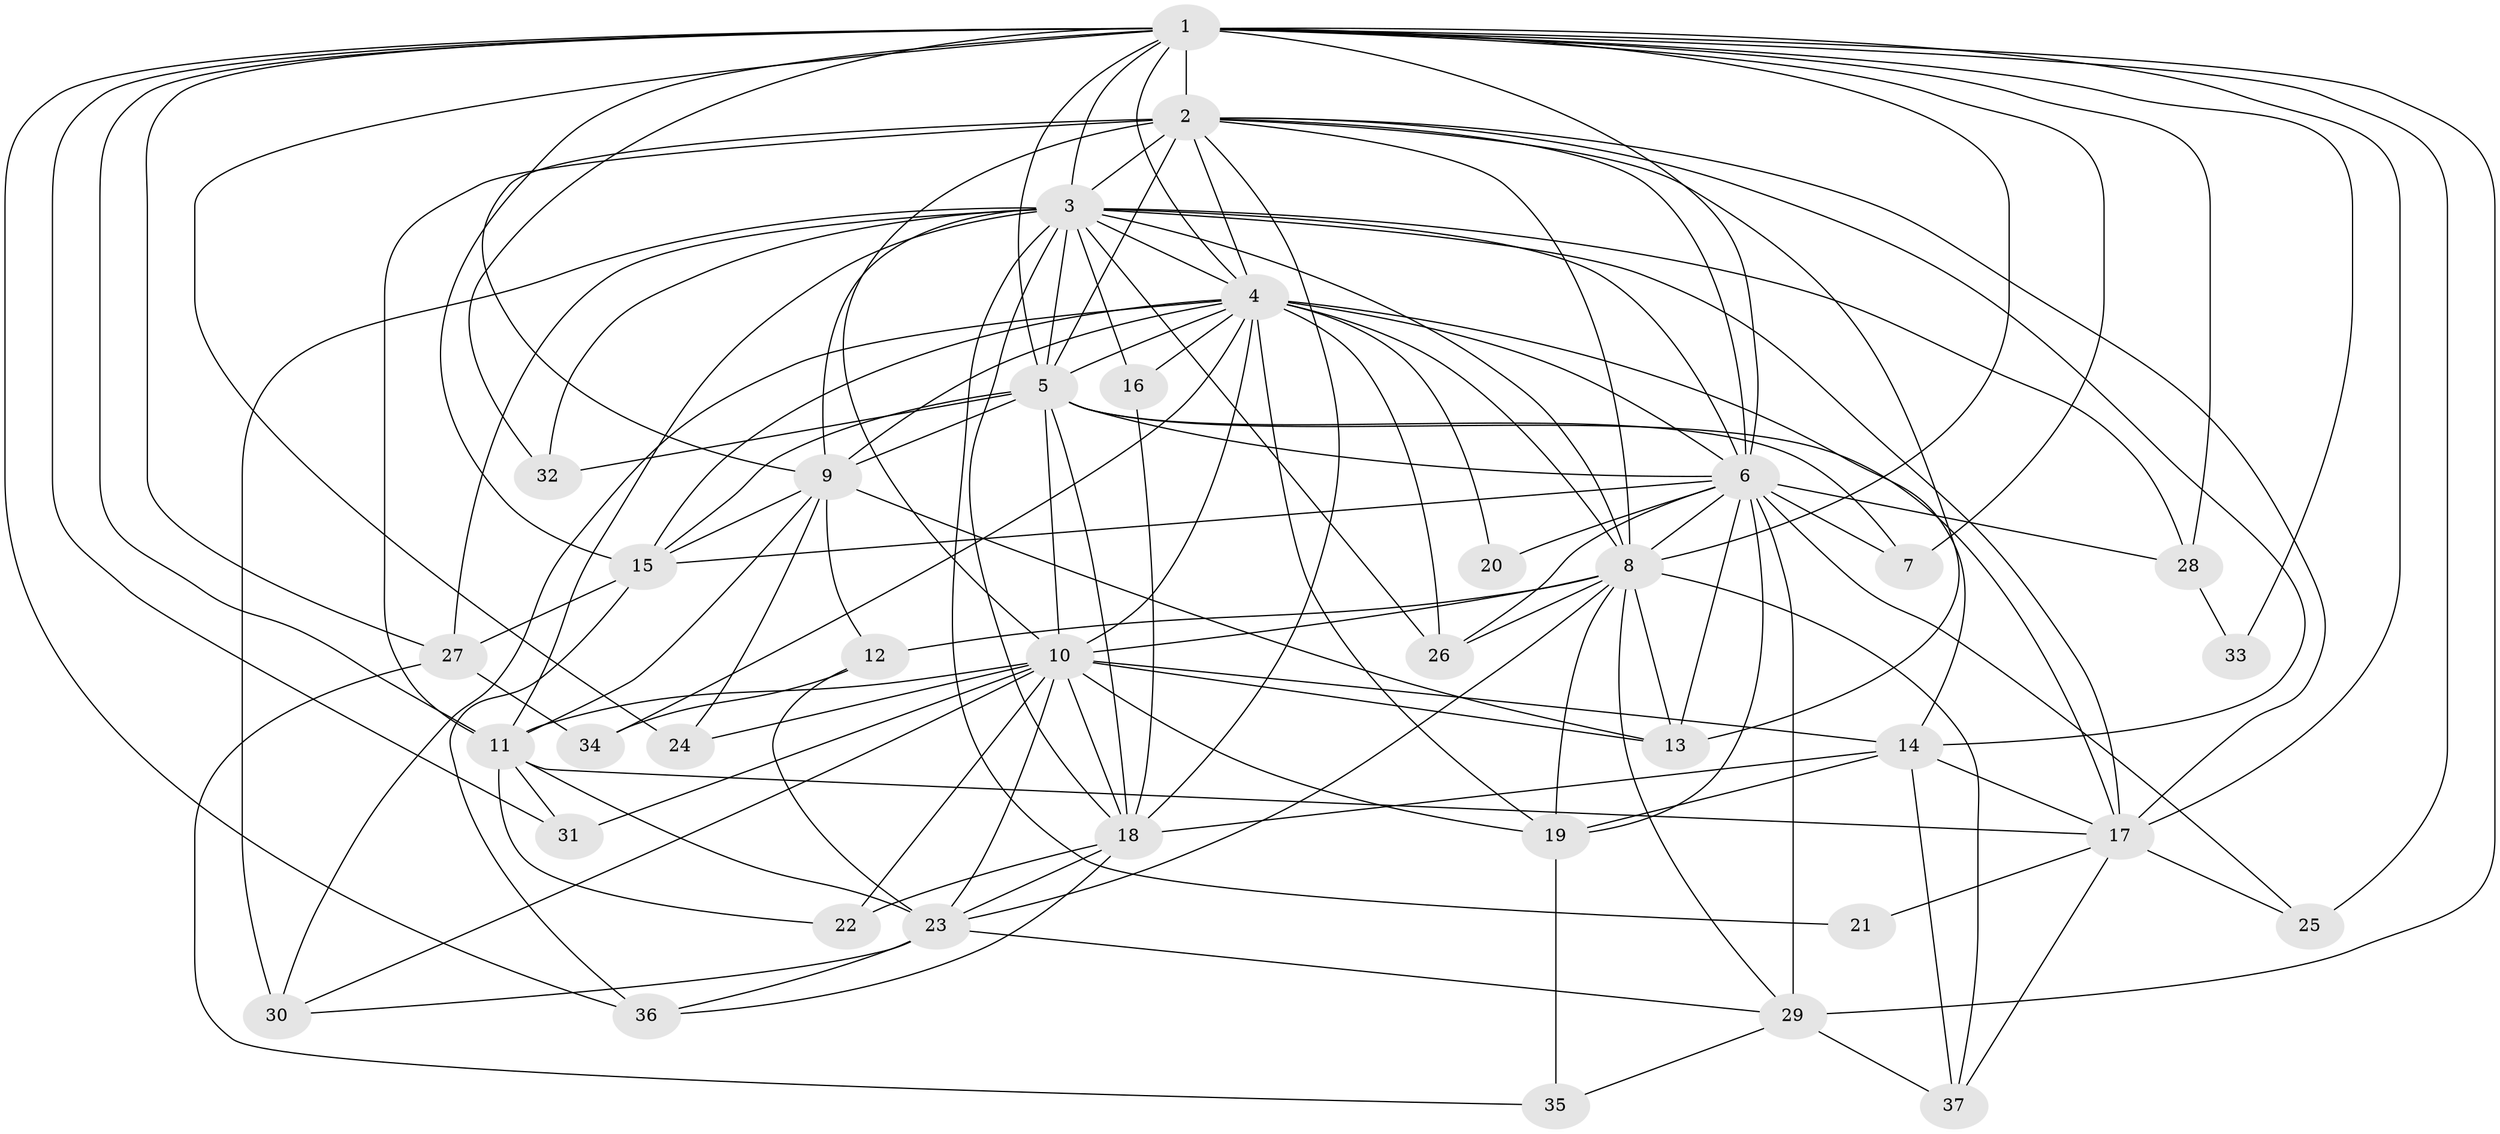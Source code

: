 // original degree distribution, {22: 0.016260162601626018, 16: 0.008130081300813009, 23: 0.016260162601626018, 27: 0.008130081300813009, 25: 0.016260162601626018, 20: 0.008130081300813009, 15: 0.008130081300813009, 3: 0.22764227642276422, 5: 0.024390243902439025, 9: 0.008130081300813009, 6: 0.04878048780487805, 2: 0.5121951219512195, 4: 0.08130081300813008, 7: 0.016260162601626018}
// Generated by graph-tools (version 1.1) at 2025/49/03/04/25 22:49:25]
// undirected, 37 vertices, 128 edges
graph export_dot {
  node [color=gray90,style=filled];
  1;
  2;
  3;
  4;
  5;
  6;
  7;
  8;
  9;
  10;
  11;
  12;
  13;
  14;
  15;
  16;
  17;
  18;
  19;
  20;
  21;
  22;
  23;
  24;
  25;
  26;
  27;
  28;
  29;
  30;
  31;
  32;
  33;
  34;
  35;
  36;
  37;
  1 -- 2 [weight=5.0];
  1 -- 3 [weight=4.0];
  1 -- 4 [weight=2.0];
  1 -- 5 [weight=4.0];
  1 -- 6 [weight=2.0];
  1 -- 7 [weight=2.0];
  1 -- 8 [weight=8.0];
  1 -- 11 [weight=1.0];
  1 -- 15 [weight=1.0];
  1 -- 17 [weight=1.0];
  1 -- 24 [weight=1.0];
  1 -- 25 [weight=1.0];
  1 -- 27 [weight=2.0];
  1 -- 28 [weight=2.0];
  1 -- 29 [weight=2.0];
  1 -- 31 [weight=1.0];
  1 -- 32 [weight=1.0];
  1 -- 33 [weight=1.0];
  1 -- 36 [weight=1.0];
  2 -- 3 [weight=4.0];
  2 -- 4 [weight=2.0];
  2 -- 5 [weight=4.0];
  2 -- 6 [weight=2.0];
  2 -- 8 [weight=1.0];
  2 -- 9 [weight=1.0];
  2 -- 10 [weight=1.0];
  2 -- 11 [weight=12.0];
  2 -- 13 [weight=2.0];
  2 -- 14 [weight=1.0];
  2 -- 17 [weight=1.0];
  2 -- 18 [weight=1.0];
  3 -- 4 [weight=2.0];
  3 -- 5 [weight=4.0];
  3 -- 6 [weight=3.0];
  3 -- 8 [weight=2.0];
  3 -- 9 [weight=1.0];
  3 -- 11 [weight=2.0];
  3 -- 16 [weight=1.0];
  3 -- 17 [weight=1.0];
  3 -- 18 [weight=2.0];
  3 -- 21 [weight=1.0];
  3 -- 26 [weight=1.0];
  3 -- 27 [weight=1.0];
  3 -- 28 [weight=1.0];
  3 -- 30 [weight=3.0];
  3 -- 32 [weight=1.0];
  4 -- 5 [weight=3.0];
  4 -- 6 [weight=1.0];
  4 -- 8 [weight=1.0];
  4 -- 9 [weight=1.0];
  4 -- 10 [weight=1.0];
  4 -- 14 [weight=5.0];
  4 -- 15 [weight=1.0];
  4 -- 16 [weight=2.0];
  4 -- 19 [weight=1.0];
  4 -- 20 [weight=2.0];
  4 -- 26 [weight=1.0];
  4 -- 30 [weight=1.0];
  4 -- 34 [weight=1.0];
  5 -- 6 [weight=2.0];
  5 -- 7 [weight=1.0];
  5 -- 9 [weight=1.0];
  5 -- 10 [weight=9.0];
  5 -- 15 [weight=1.0];
  5 -- 17 [weight=1.0];
  5 -- 18 [weight=7.0];
  5 -- 32 [weight=1.0];
  6 -- 7 [weight=1.0];
  6 -- 8 [weight=1.0];
  6 -- 13 [weight=1.0];
  6 -- 15 [weight=1.0];
  6 -- 19 [weight=2.0];
  6 -- 20 [weight=1.0];
  6 -- 25 [weight=2.0];
  6 -- 26 [weight=1.0];
  6 -- 28 [weight=1.0];
  6 -- 29 [weight=1.0];
  8 -- 10 [weight=2.0];
  8 -- 12 [weight=1.0];
  8 -- 13 [weight=1.0];
  8 -- 19 [weight=2.0];
  8 -- 23 [weight=1.0];
  8 -- 26 [weight=1.0];
  8 -- 29 [weight=1.0];
  8 -- 37 [weight=1.0];
  9 -- 11 [weight=1.0];
  9 -- 12 [weight=1.0];
  9 -- 13 [weight=1.0];
  9 -- 15 [weight=1.0];
  9 -- 24 [weight=1.0];
  10 -- 11 [weight=2.0];
  10 -- 13 [weight=1.0];
  10 -- 14 [weight=3.0];
  10 -- 18 [weight=1.0];
  10 -- 19 [weight=1.0];
  10 -- 22 [weight=1.0];
  10 -- 23 [weight=1.0];
  10 -- 24 [weight=1.0];
  10 -- 30 [weight=1.0];
  10 -- 31 [weight=1.0];
  11 -- 17 [weight=1.0];
  11 -- 22 [weight=1.0];
  11 -- 23 [weight=1.0];
  11 -- 31 [weight=1.0];
  12 -- 23 [weight=2.0];
  12 -- 34 [weight=1.0];
  14 -- 17 [weight=1.0];
  14 -- 18 [weight=1.0];
  14 -- 19 [weight=1.0];
  14 -- 37 [weight=1.0];
  15 -- 27 [weight=1.0];
  15 -- 36 [weight=1.0];
  16 -- 18 [weight=1.0];
  17 -- 21 [weight=1.0];
  17 -- 25 [weight=1.0];
  17 -- 37 [weight=1.0];
  18 -- 22 [weight=1.0];
  18 -- 23 [weight=1.0];
  18 -- 36 [weight=1.0];
  19 -- 35 [weight=2.0];
  23 -- 29 [weight=1.0];
  23 -- 30 [weight=1.0];
  23 -- 36 [weight=1.0];
  27 -- 34 [weight=1.0];
  27 -- 35 [weight=1.0];
  28 -- 33 [weight=1.0];
  29 -- 35 [weight=1.0];
  29 -- 37 [weight=1.0];
}
